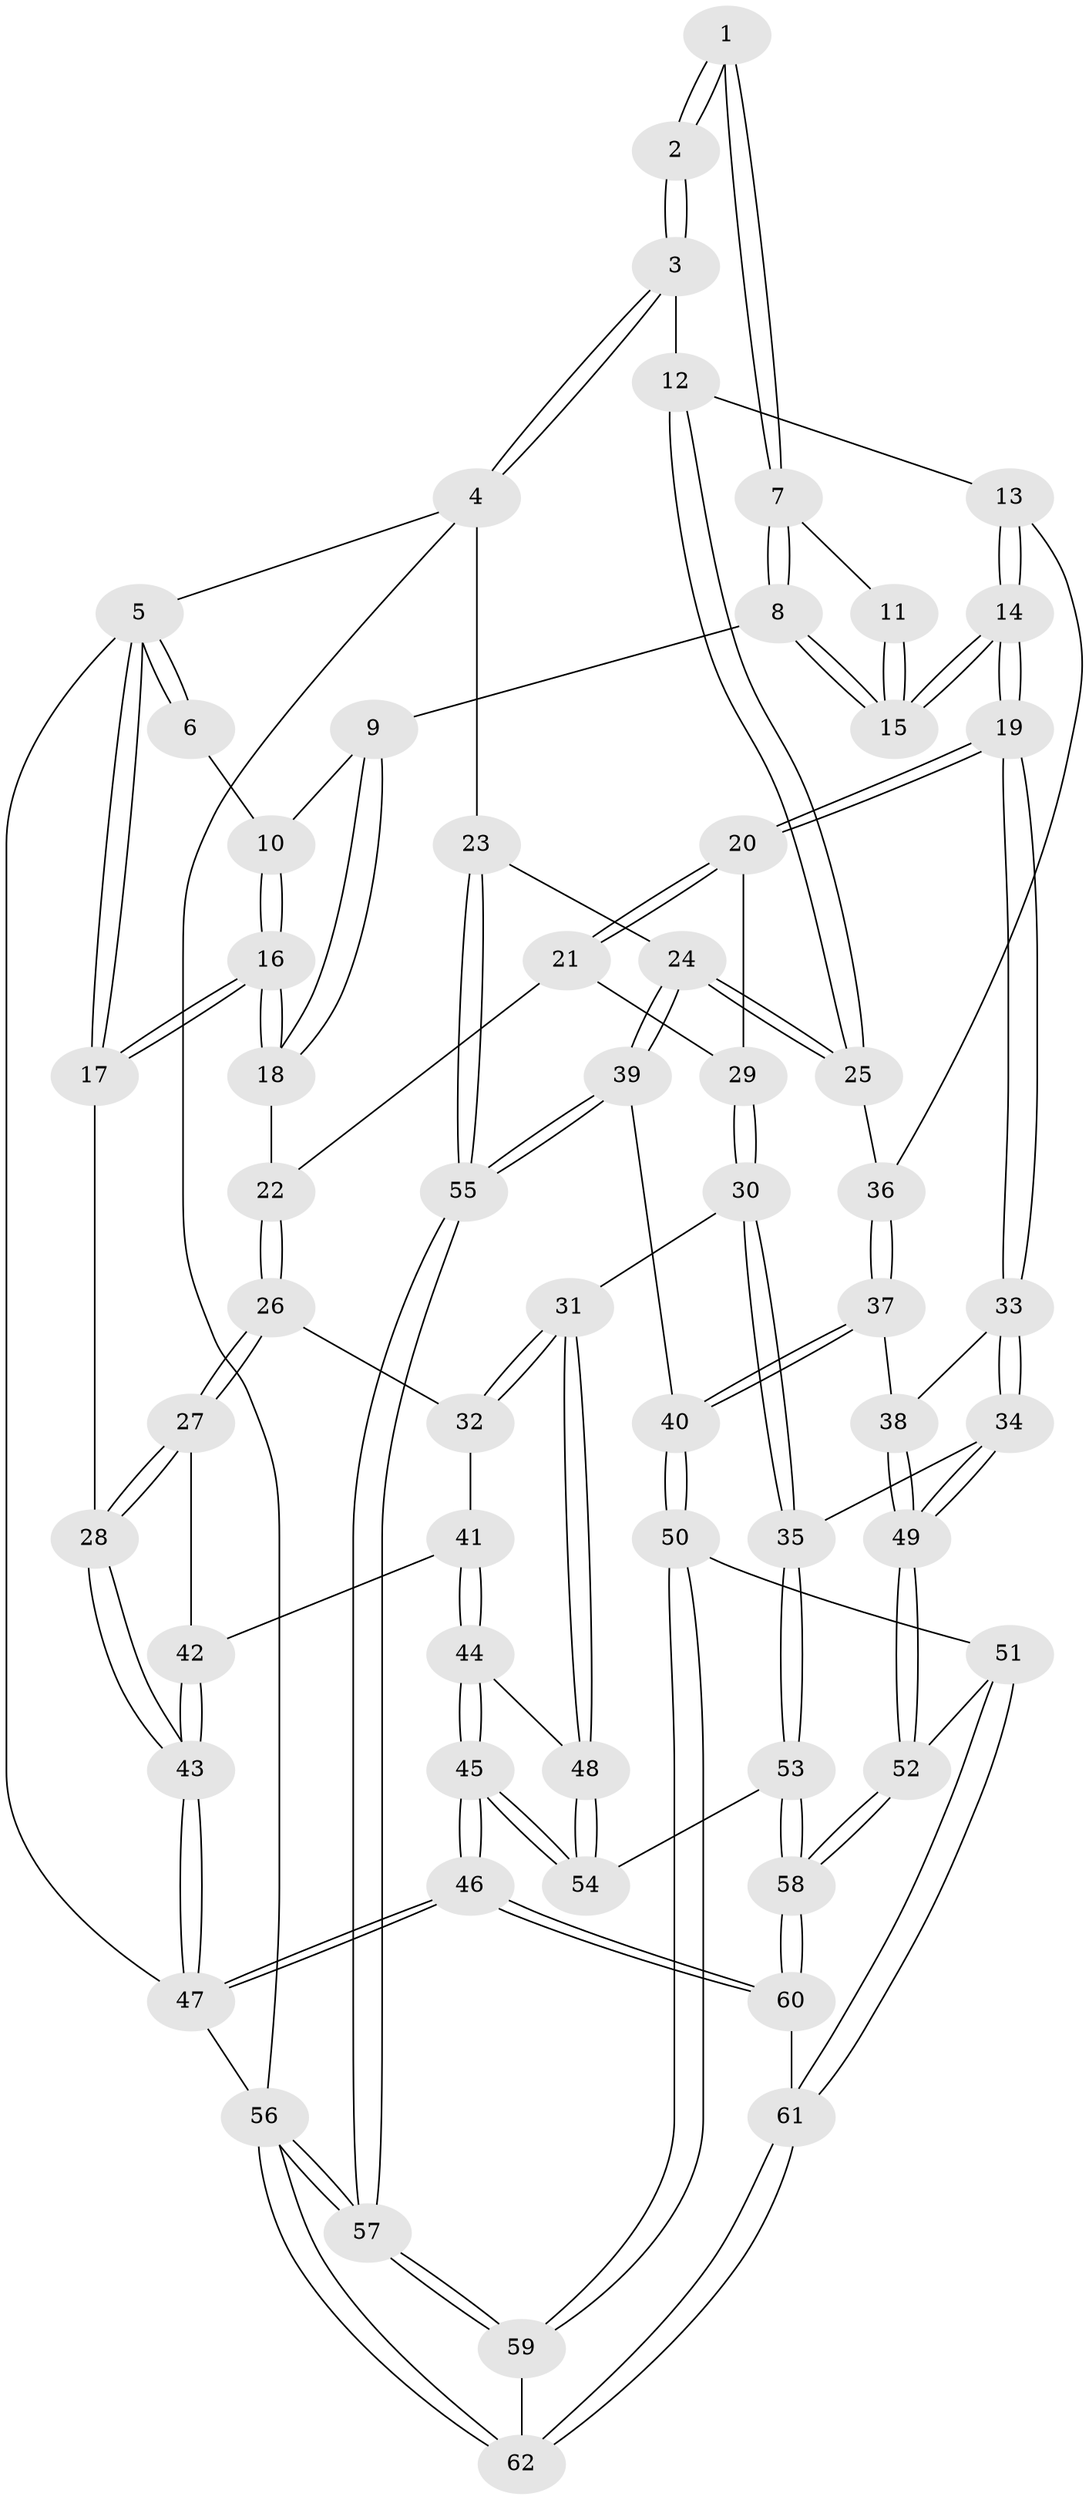 // coarse degree distribution, {3: 0.5789473684210527, 6: 0.05263157894736842, 2: 0.2631578947368421, 5: 0.05263157894736842, 4: 0.05263157894736842}
// Generated by graph-tools (version 1.1) at 2025/54/03/04/25 22:54:45]
// undirected, 62 vertices, 152 edges
graph export_dot {
  node [color=gray90,style=filled];
  1 [pos="+0.28395974642773747+0"];
  2 [pos="+0.6258800188395596+0"];
  3 [pos="+1+0"];
  4 [pos="+1+0"];
  5 [pos="+0+0"];
  6 [pos="+0+0"];
  7 [pos="+0.322655856684376+0.06664348273846833"];
  8 [pos="+0.3246161273213506+0.2274254726878143"];
  9 [pos="+0.25144231856192645+0.23709958131506528"];
  10 [pos="+0.1397997172863833+0.04230621157216828"];
  11 [pos="+0.5346387322860925+0"];
  12 [pos="+1+0"];
  13 [pos="+0.5651240355509177+0.34794509107193133"];
  14 [pos="+0.5298277615687805+0.3553480518256227"];
  15 [pos="+0.4015438266193467+0.25658695381212204"];
  16 [pos="+0+0.2972324992828694"];
  17 [pos="+0+0.30214311491527757"];
  18 [pos="+0.17691001629852743+0.2755582263085055"];
  19 [pos="+0.5159954151743135+0.3914871589718631"];
  20 [pos="+0.41039101305133113+0.4446329665753692"];
  21 [pos="+0.19616888458538895+0.4855217230264999"];
  22 [pos="+0.193729266635022+0.48488296544124454"];
  23 [pos="+1+0.5805582320247383"];
  24 [pos="+0.964101991376783+0.584992881801838"];
  25 [pos="+0.8483361956389571+0.5018027070916894"];
  26 [pos="+0.13847082227451976+0.5611805724614773"];
  27 [pos="+0.011064610646445535+0.5632686933316999"];
  28 [pos="+0+0.49776776652929733"];
  29 [pos="+0.2832557720060739+0.5375099568982009"];
  30 [pos="+0.28161609235964447+0.6629730680094188"];
  31 [pos="+0.25805974836122997+0.6674069807197993"];
  32 [pos="+0.16511011101566878+0.5922487189186165"];
  33 [pos="+0.48924458690853007+0.6043443016631597"];
  34 [pos="+0.4853924472739647+0.6105158232476268"];
  35 [pos="+0.4131098080462535+0.686398100267512"];
  36 [pos="+0.7484054821003996+0.48648901368402353"];
  37 [pos="+0.7156147935811527+0.6802183777455678"];
  38 [pos="+0.6584892957929075+0.6749712310553494"];
  39 [pos="+0.8199380549334011+0.751049773368473"];
  40 [pos="+0.7917408024909067+0.7653080080631168"];
  41 [pos="+0.11141853774522158+0.7097821019493636"];
  42 [pos="+0.07848979096779597+0.6939543603964562"];
  43 [pos="+0+1"];
  44 [pos="+0.17315328515396597+0.7710058866186126"];
  45 [pos="+0+1"];
  46 [pos="+0+1"];
  47 [pos="+0+1"];
  48 [pos="+0.19077684661814814+0.7588216934998431"];
  49 [pos="+0.603128624163086+0.7900259637748698"];
  50 [pos="+0.7650989770248737+0.8364847587084469"];
  51 [pos="+0.6346169236755232+0.8600822485066748"];
  52 [pos="+0.6142519061128812+0.8522670812031243"];
  53 [pos="+0.4177411576467971+0.8155200251458419"];
  54 [pos="+0.34416321497986563+0.8505750990550487"];
  55 [pos="+1+0.984439813229628"];
  56 [pos="+1+1"];
  57 [pos="+1+1"];
  58 [pos="+0.46935297013383276+0.8708251964956211"];
  59 [pos="+0.7811403091196913+0.8699592466831655"];
  60 [pos="+0.4570186844090491+1"];
  61 [pos="+0.6052374488304808+1"];
  62 [pos="+0.6696022269454613+1"];
  1 -- 2;
  1 -- 2;
  1 -- 7;
  1 -- 7;
  2 -- 3;
  2 -- 3;
  3 -- 4;
  3 -- 4;
  3 -- 12;
  4 -- 5;
  4 -- 23;
  4 -- 56;
  5 -- 6;
  5 -- 6;
  5 -- 17;
  5 -- 17;
  5 -- 47;
  6 -- 10;
  7 -- 8;
  7 -- 8;
  7 -- 11;
  8 -- 9;
  8 -- 15;
  8 -- 15;
  9 -- 10;
  9 -- 18;
  9 -- 18;
  10 -- 16;
  10 -- 16;
  11 -- 15;
  11 -- 15;
  12 -- 13;
  12 -- 25;
  12 -- 25;
  13 -- 14;
  13 -- 14;
  13 -- 36;
  14 -- 15;
  14 -- 15;
  14 -- 19;
  14 -- 19;
  16 -- 17;
  16 -- 17;
  16 -- 18;
  16 -- 18;
  17 -- 28;
  18 -- 22;
  19 -- 20;
  19 -- 20;
  19 -- 33;
  19 -- 33;
  20 -- 21;
  20 -- 21;
  20 -- 29;
  21 -- 22;
  21 -- 29;
  22 -- 26;
  22 -- 26;
  23 -- 24;
  23 -- 55;
  23 -- 55;
  24 -- 25;
  24 -- 25;
  24 -- 39;
  24 -- 39;
  25 -- 36;
  26 -- 27;
  26 -- 27;
  26 -- 32;
  27 -- 28;
  27 -- 28;
  27 -- 42;
  28 -- 43;
  28 -- 43;
  29 -- 30;
  29 -- 30;
  30 -- 31;
  30 -- 35;
  30 -- 35;
  31 -- 32;
  31 -- 32;
  31 -- 48;
  31 -- 48;
  32 -- 41;
  33 -- 34;
  33 -- 34;
  33 -- 38;
  34 -- 35;
  34 -- 49;
  34 -- 49;
  35 -- 53;
  35 -- 53;
  36 -- 37;
  36 -- 37;
  37 -- 38;
  37 -- 40;
  37 -- 40;
  38 -- 49;
  38 -- 49;
  39 -- 40;
  39 -- 55;
  39 -- 55;
  40 -- 50;
  40 -- 50;
  41 -- 42;
  41 -- 44;
  41 -- 44;
  42 -- 43;
  42 -- 43;
  43 -- 47;
  43 -- 47;
  44 -- 45;
  44 -- 45;
  44 -- 48;
  45 -- 46;
  45 -- 46;
  45 -- 54;
  45 -- 54;
  46 -- 47;
  46 -- 47;
  46 -- 60;
  46 -- 60;
  47 -- 56;
  48 -- 54;
  48 -- 54;
  49 -- 52;
  49 -- 52;
  50 -- 51;
  50 -- 59;
  50 -- 59;
  51 -- 52;
  51 -- 61;
  51 -- 61;
  52 -- 58;
  52 -- 58;
  53 -- 54;
  53 -- 58;
  53 -- 58;
  55 -- 57;
  55 -- 57;
  56 -- 57;
  56 -- 57;
  56 -- 62;
  56 -- 62;
  57 -- 59;
  57 -- 59;
  58 -- 60;
  58 -- 60;
  59 -- 62;
  60 -- 61;
  61 -- 62;
  61 -- 62;
}
